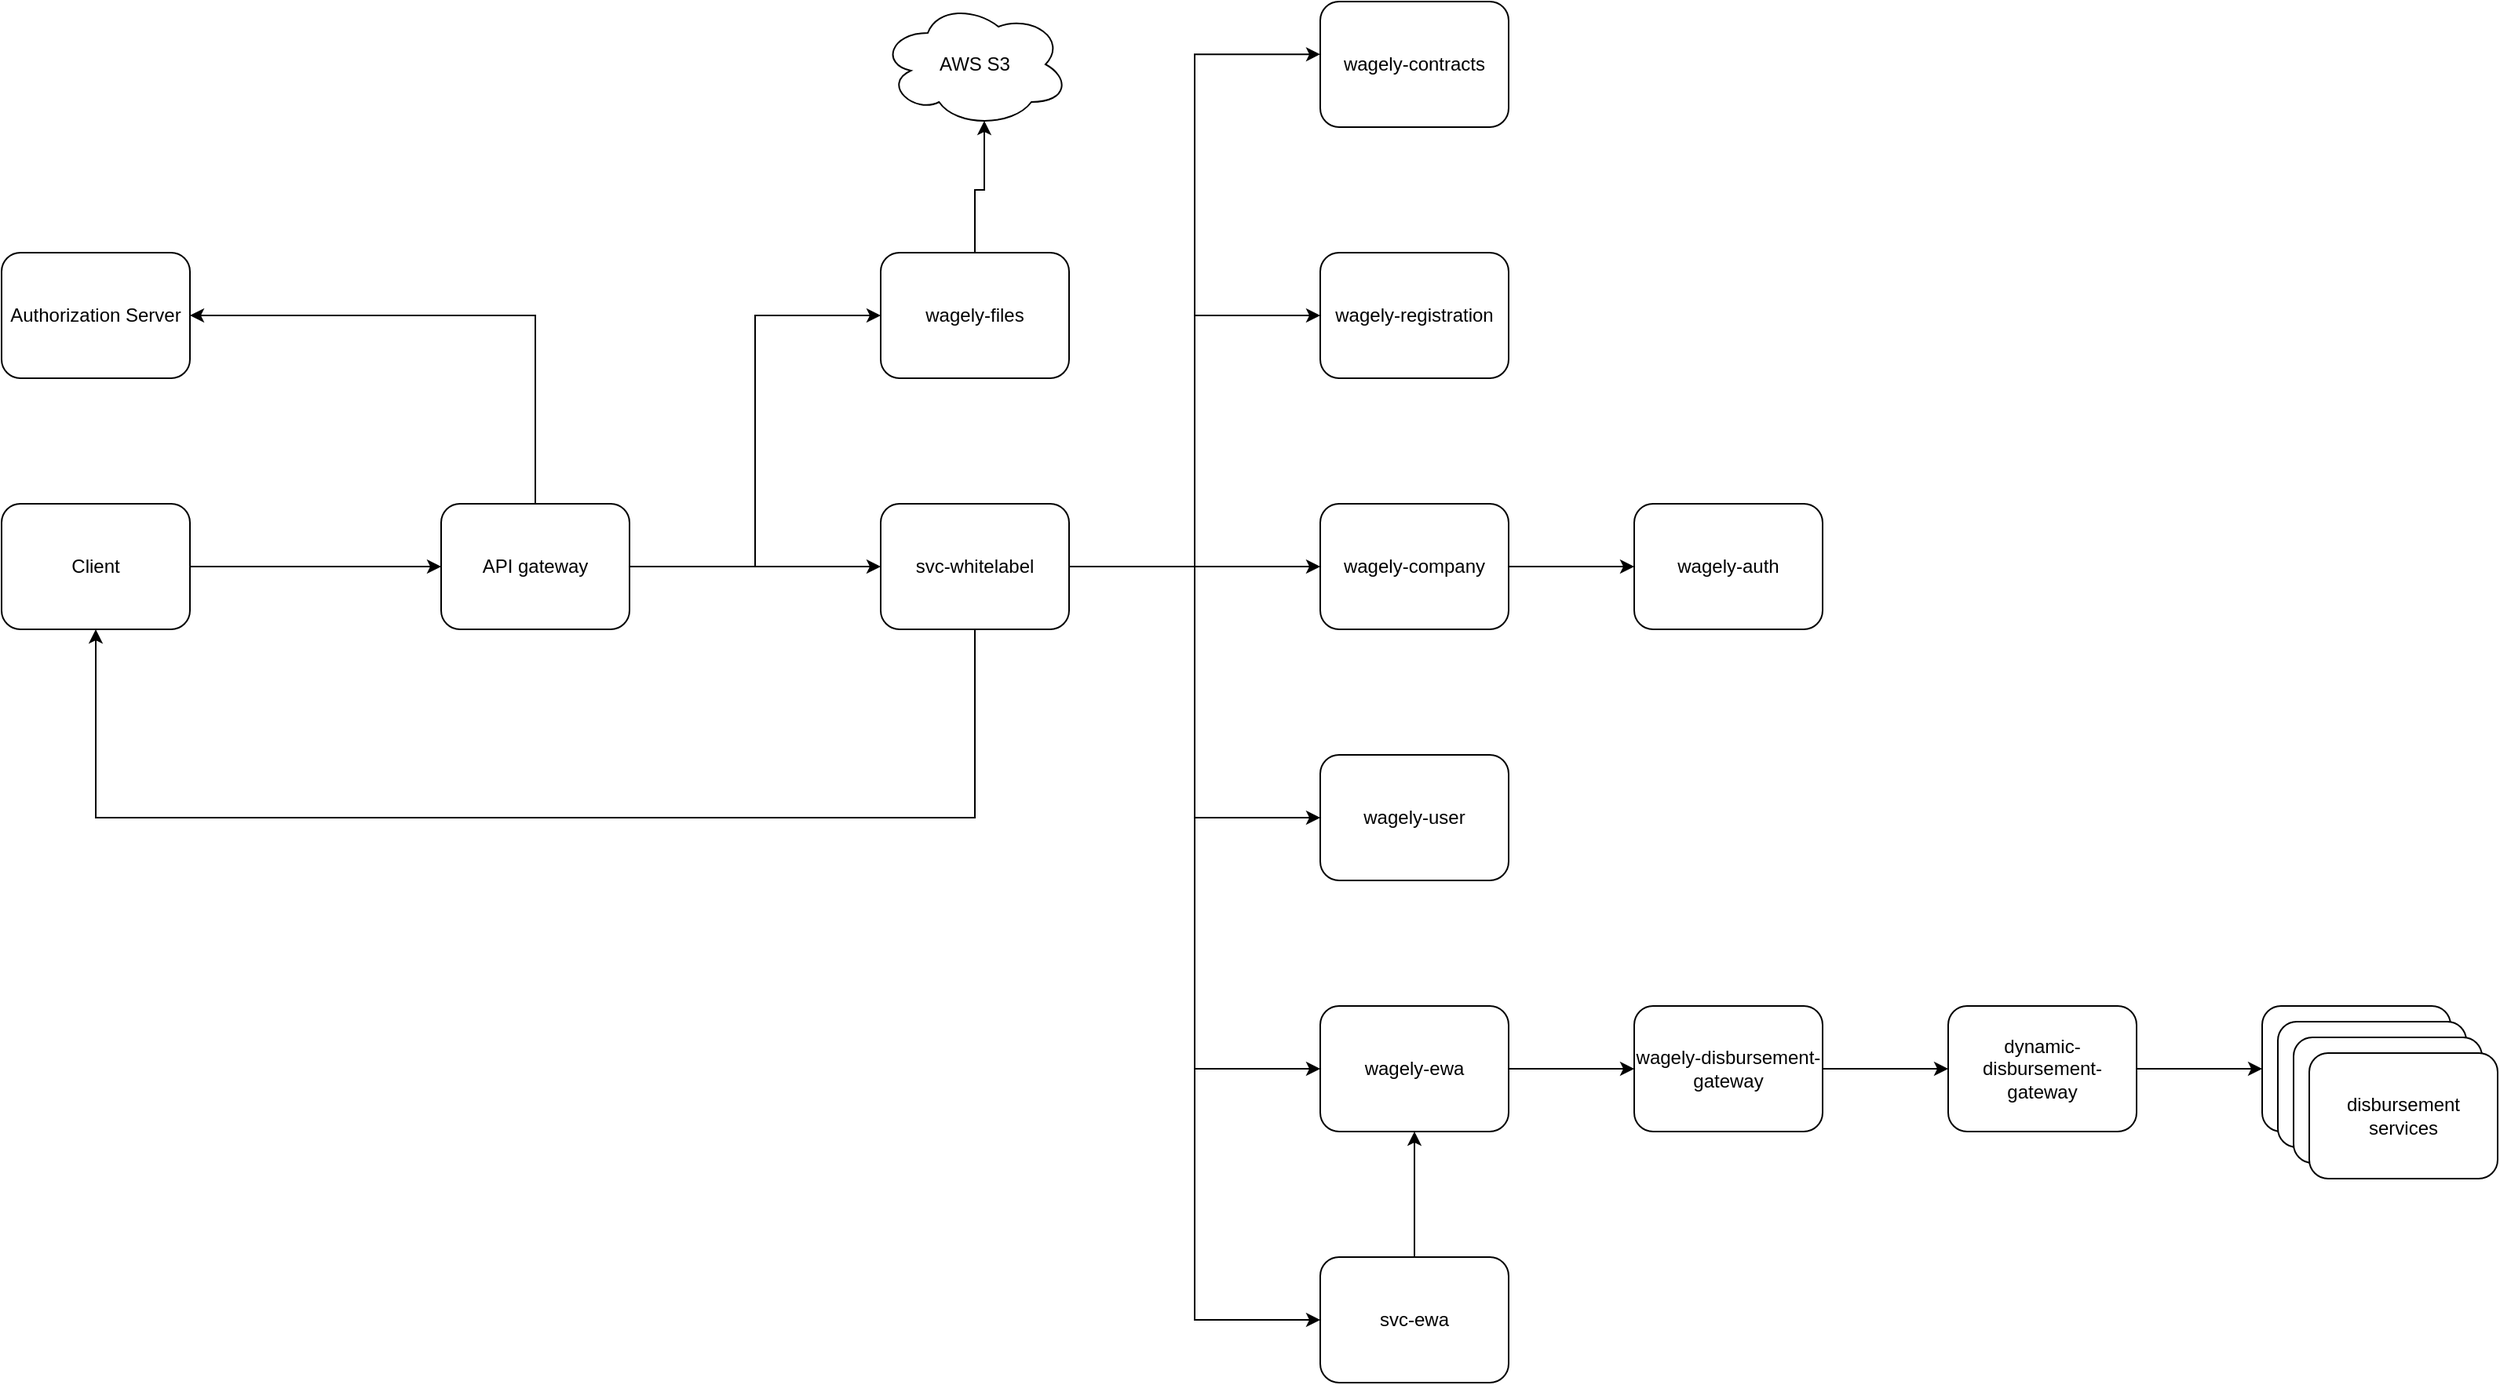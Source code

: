<mxfile version="21.3.4" type="google">
  <diagram name="Page-1" id="ZrHwVIgZ1f4iP7HDpWUH">
    <mxGraphModel grid="1" page="1" gridSize="10" guides="1" tooltips="1" connect="1" arrows="1" fold="1" pageScale="1" pageWidth="850" pageHeight="1100" math="0" shadow="0">
      <root>
        <mxCell id="0" />
        <mxCell id="1" parent="0" />
        <mxCell id="cRRBYh-hx51ZF3clhbCR-6" style="edgeStyle=orthogonalEdgeStyle;rounded=0;orthogonalLoop=1;jettySize=auto;html=1;exitX=1;exitY=0.5;exitDx=0;exitDy=0;" edge="1" parent="1" source="cRRBYh-hx51ZF3clhbCR-1" target="cRRBYh-hx51ZF3clhbCR-5">
          <mxGeometry relative="1" as="geometry" />
        </mxCell>
        <mxCell id="cRRBYh-hx51ZF3clhbCR-1" value="Client" style="rounded=1;whiteSpace=wrap;html=1;" vertex="1" parent="1">
          <mxGeometry x="-40" y="280" width="120" height="80" as="geometry" />
        </mxCell>
        <mxCell id="cRRBYh-hx51ZF3clhbCR-17" style="edgeStyle=orthogonalEdgeStyle;rounded=0;orthogonalLoop=1;jettySize=auto;html=1;exitX=1;exitY=0.5;exitDx=0;exitDy=0;entryX=0;entryY=0.5;entryDx=0;entryDy=0;" edge="1" parent="1" source="cRRBYh-hx51ZF3clhbCR-3" target="cRRBYh-hx51ZF3clhbCR-11">
          <mxGeometry relative="1" as="geometry" />
        </mxCell>
        <mxCell id="cRRBYh-hx51ZF3clhbCR-18" style="edgeStyle=orthogonalEdgeStyle;rounded=0;orthogonalLoop=1;jettySize=auto;html=1;exitX=1;exitY=0.5;exitDx=0;exitDy=0;entryX=0;entryY=0.5;entryDx=0;entryDy=0;" edge="1" parent="1" source="cRRBYh-hx51ZF3clhbCR-3" target="cRRBYh-hx51ZF3clhbCR-9">
          <mxGeometry relative="1" as="geometry" />
        </mxCell>
        <mxCell id="cRRBYh-hx51ZF3clhbCR-19" style="edgeStyle=orthogonalEdgeStyle;rounded=0;orthogonalLoop=1;jettySize=auto;html=1;exitX=1;exitY=0.5;exitDx=0;exitDy=0;entryX=0;entryY=0.42;entryDx=0;entryDy=0;entryPerimeter=0;" edge="1" parent="1" source="cRRBYh-hx51ZF3clhbCR-3" target="cRRBYh-hx51ZF3clhbCR-10">
          <mxGeometry relative="1" as="geometry" />
        </mxCell>
        <mxCell id="cRRBYh-hx51ZF3clhbCR-21" style="edgeStyle=orthogonalEdgeStyle;rounded=0;orthogonalLoop=1;jettySize=auto;html=1;exitX=1;exitY=0.5;exitDx=0;exitDy=0;entryX=0;entryY=0.5;entryDx=0;entryDy=0;" edge="1" parent="1" source="cRRBYh-hx51ZF3clhbCR-3" target="cRRBYh-hx51ZF3clhbCR-15">
          <mxGeometry relative="1" as="geometry" />
        </mxCell>
        <mxCell id="cRRBYh-hx51ZF3clhbCR-22" style="edgeStyle=orthogonalEdgeStyle;rounded=0;orthogonalLoop=1;jettySize=auto;html=1;exitX=1;exitY=0.5;exitDx=0;exitDy=0;entryX=0;entryY=0.5;entryDx=0;entryDy=0;" edge="1" parent="1" source="cRRBYh-hx51ZF3clhbCR-3" target="cRRBYh-hx51ZF3clhbCR-13">
          <mxGeometry relative="1" as="geometry" />
        </mxCell>
        <mxCell id="cRRBYh-hx51ZF3clhbCR-23" style="edgeStyle=orthogonalEdgeStyle;rounded=0;orthogonalLoop=1;jettySize=auto;html=1;exitX=1;exitY=0.5;exitDx=0;exitDy=0;entryX=0;entryY=0.5;entryDx=0;entryDy=0;" edge="1" parent="1" source="cRRBYh-hx51ZF3clhbCR-3" target="cRRBYh-hx51ZF3clhbCR-14">
          <mxGeometry relative="1" as="geometry" />
        </mxCell>
        <mxCell id="cRRBYh-hx51ZF3clhbCR-39" style="edgeStyle=orthogonalEdgeStyle;rounded=0;orthogonalLoop=1;jettySize=auto;html=1;exitX=0.5;exitY=1;exitDx=0;exitDy=0;entryX=0.5;entryY=1;entryDx=0;entryDy=0;" edge="1" parent="1" source="cRRBYh-hx51ZF3clhbCR-3" target="cRRBYh-hx51ZF3clhbCR-1">
          <mxGeometry relative="1" as="geometry">
            <Array as="points">
              <mxPoint x="580" y="480" />
              <mxPoint x="20" y="480" />
            </Array>
          </mxGeometry>
        </mxCell>
        <mxCell id="cRRBYh-hx51ZF3clhbCR-3" value="svc-whitelabel" style="rounded=1;whiteSpace=wrap;html=1;" vertex="1" parent="1">
          <mxGeometry x="520" y="280" width="120" height="80" as="geometry" />
        </mxCell>
        <mxCell id="cRRBYh-hx51ZF3clhbCR-4" value="Authorization Server" style="rounded=1;whiteSpace=wrap;html=1;" vertex="1" parent="1">
          <mxGeometry x="-40" y="120" width="120" height="80" as="geometry" />
        </mxCell>
        <mxCell id="cRRBYh-hx51ZF3clhbCR-7" style="edgeStyle=orthogonalEdgeStyle;rounded=0;orthogonalLoop=1;jettySize=auto;html=1;exitX=0.5;exitY=0;exitDx=0;exitDy=0;entryX=1;entryY=0.5;entryDx=0;entryDy=0;" edge="1" parent="1" source="cRRBYh-hx51ZF3clhbCR-5" target="cRRBYh-hx51ZF3clhbCR-4">
          <mxGeometry relative="1" as="geometry" />
        </mxCell>
        <mxCell id="cRRBYh-hx51ZF3clhbCR-8" style="edgeStyle=orthogonalEdgeStyle;rounded=0;orthogonalLoop=1;jettySize=auto;html=1;exitX=1;exitY=0.5;exitDx=0;exitDy=0;" edge="1" parent="1" source="cRRBYh-hx51ZF3clhbCR-5" target="cRRBYh-hx51ZF3clhbCR-3">
          <mxGeometry relative="1" as="geometry" />
        </mxCell>
        <mxCell id="cRRBYh-hx51ZF3clhbCR-36" style="edgeStyle=orthogonalEdgeStyle;rounded=0;orthogonalLoop=1;jettySize=auto;html=1;exitX=1;exitY=0.5;exitDx=0;exitDy=0;entryX=0;entryY=0.5;entryDx=0;entryDy=0;" edge="1" parent="1" source="cRRBYh-hx51ZF3clhbCR-5" target="cRRBYh-hx51ZF3clhbCR-16">
          <mxGeometry relative="1" as="geometry" />
        </mxCell>
        <mxCell id="cRRBYh-hx51ZF3clhbCR-5" value="API gateway" style="rounded=1;whiteSpace=wrap;html=1;" vertex="1" parent="1">
          <mxGeometry x="240" y="280" width="120" height="80" as="geometry" />
        </mxCell>
        <mxCell id="cRRBYh-hx51ZF3clhbCR-9" value="wagely-registration" style="rounded=1;whiteSpace=wrap;html=1;" vertex="1" parent="1">
          <mxGeometry x="800" y="120" width="120" height="80" as="geometry" />
        </mxCell>
        <mxCell id="cRRBYh-hx51ZF3clhbCR-10" value="wagely-contracts&lt;br&gt;" style="rounded=1;whiteSpace=wrap;html=1;" vertex="1" parent="1">
          <mxGeometry x="800" y="-40" width="120" height="80" as="geometry" />
        </mxCell>
        <mxCell id="cRRBYh-hx51ZF3clhbCR-24" style="edgeStyle=orthogonalEdgeStyle;rounded=0;orthogonalLoop=1;jettySize=auto;html=1;exitX=1;exitY=0.5;exitDx=0;exitDy=0;entryX=0;entryY=0.5;entryDx=0;entryDy=0;" edge="1" parent="1" source="cRRBYh-hx51ZF3clhbCR-11" target="cRRBYh-hx51ZF3clhbCR-12">
          <mxGeometry relative="1" as="geometry" />
        </mxCell>
        <mxCell id="cRRBYh-hx51ZF3clhbCR-11" value="wagely-company" style="rounded=1;whiteSpace=wrap;html=1;" vertex="1" parent="1">
          <mxGeometry x="800" y="280" width="120" height="80" as="geometry" />
        </mxCell>
        <mxCell id="cRRBYh-hx51ZF3clhbCR-12" value="wagely-auth" style="rounded=1;whiteSpace=wrap;html=1;" vertex="1" parent="1">
          <mxGeometry x="1000" y="280" width="120" height="80" as="geometry" />
        </mxCell>
        <mxCell id="cRRBYh-hx51ZF3clhbCR-32" style="edgeStyle=orthogonalEdgeStyle;rounded=0;orthogonalLoop=1;jettySize=auto;html=1;exitX=1;exitY=0.5;exitDx=0;exitDy=0;entryX=0;entryY=0.5;entryDx=0;entryDy=0;" edge="1" parent="1" source="cRRBYh-hx51ZF3clhbCR-13" target="cRRBYh-hx51ZF3clhbCR-26">
          <mxGeometry relative="1" as="geometry" />
        </mxCell>
        <mxCell id="cRRBYh-hx51ZF3clhbCR-13" value="wagely-ewa" style="rounded=1;whiteSpace=wrap;html=1;" vertex="1" parent="1">
          <mxGeometry x="800" y="600" width="120" height="80" as="geometry" />
        </mxCell>
        <mxCell id="cRRBYh-hx51ZF3clhbCR-25" style="edgeStyle=orthogonalEdgeStyle;rounded=0;orthogonalLoop=1;jettySize=auto;html=1;exitX=0.5;exitY=0;exitDx=0;exitDy=0;entryX=0.5;entryY=1;entryDx=0;entryDy=0;" edge="1" parent="1" source="cRRBYh-hx51ZF3clhbCR-14" target="cRRBYh-hx51ZF3clhbCR-13">
          <mxGeometry relative="1" as="geometry" />
        </mxCell>
        <mxCell id="cRRBYh-hx51ZF3clhbCR-14" value="svc-ewa" style="rounded=1;whiteSpace=wrap;html=1;" vertex="1" parent="1">
          <mxGeometry x="800" y="760" width="120" height="80" as="geometry" />
        </mxCell>
        <mxCell id="cRRBYh-hx51ZF3clhbCR-15" value="wagely-user" style="rounded=1;whiteSpace=wrap;html=1;" vertex="1" parent="1">
          <mxGeometry x="800" y="440" width="120" height="80" as="geometry" />
        </mxCell>
        <mxCell id="cRRBYh-hx51ZF3clhbCR-38" style="edgeStyle=orthogonalEdgeStyle;rounded=0;orthogonalLoop=1;jettySize=auto;html=1;exitX=0.5;exitY=0;exitDx=0;exitDy=0;entryX=0.55;entryY=0.95;entryDx=0;entryDy=0;entryPerimeter=0;" edge="1" parent="1" source="cRRBYh-hx51ZF3clhbCR-16" target="cRRBYh-hx51ZF3clhbCR-37">
          <mxGeometry relative="1" as="geometry" />
        </mxCell>
        <mxCell id="cRRBYh-hx51ZF3clhbCR-16" value="wagely-files" style="rounded=1;whiteSpace=wrap;html=1;" vertex="1" parent="1">
          <mxGeometry x="520" y="120" width="120" height="80" as="geometry" />
        </mxCell>
        <mxCell id="cRRBYh-hx51ZF3clhbCR-33" style="edgeStyle=orthogonalEdgeStyle;rounded=0;orthogonalLoop=1;jettySize=auto;html=1;exitX=1;exitY=0.5;exitDx=0;exitDy=0;entryX=0;entryY=0.5;entryDx=0;entryDy=0;" edge="1" parent="1" source="cRRBYh-hx51ZF3clhbCR-26" target="cRRBYh-hx51ZF3clhbCR-27">
          <mxGeometry relative="1" as="geometry" />
        </mxCell>
        <mxCell id="cRRBYh-hx51ZF3clhbCR-26" value="wagely-disbursement-gateway" style="rounded=1;whiteSpace=wrap;html=1;" vertex="1" parent="1">
          <mxGeometry x="1000" y="600" width="120" height="80" as="geometry" />
        </mxCell>
        <mxCell id="cRRBYh-hx51ZF3clhbCR-34" style="edgeStyle=orthogonalEdgeStyle;rounded=0;orthogonalLoop=1;jettySize=auto;html=1;exitX=1;exitY=0.5;exitDx=0;exitDy=0;entryX=0;entryY=0.5;entryDx=0;entryDy=0;" edge="1" parent="1" source="cRRBYh-hx51ZF3clhbCR-27" target="cRRBYh-hx51ZF3clhbCR-28">
          <mxGeometry relative="1" as="geometry" />
        </mxCell>
        <mxCell id="cRRBYh-hx51ZF3clhbCR-27" value="dynamic-disbursement-gateway" style="rounded=1;whiteSpace=wrap;html=1;" vertex="1" parent="1">
          <mxGeometry x="1200" y="600" width="120" height="80" as="geometry" />
        </mxCell>
        <mxCell id="cRRBYh-hx51ZF3clhbCR-28" value="" style="rounded=1;whiteSpace=wrap;html=1;" vertex="1" parent="1">
          <mxGeometry x="1400" y="600" width="120" height="80" as="geometry" />
        </mxCell>
        <mxCell id="cRRBYh-hx51ZF3clhbCR-29" value="" style="rounded=1;whiteSpace=wrap;html=1;" vertex="1" parent="1">
          <mxGeometry x="1410" y="610" width="120" height="80" as="geometry" />
        </mxCell>
        <mxCell id="cRRBYh-hx51ZF3clhbCR-30" value="" style="rounded=1;whiteSpace=wrap;html=1;" vertex="1" parent="1">
          <mxGeometry x="1420" y="620" width="120" height="80" as="geometry" />
        </mxCell>
        <mxCell id="cRRBYh-hx51ZF3clhbCR-31" value="disbursement services" style="rounded=1;whiteSpace=wrap;html=1;" vertex="1" parent="1">
          <mxGeometry x="1430" y="630" width="120" height="80" as="geometry" />
        </mxCell>
        <mxCell id="cRRBYh-hx51ZF3clhbCR-37" value="AWS S3" style="ellipse;shape=cloud;whiteSpace=wrap;html=1;" vertex="1" parent="1">
          <mxGeometry x="520" y="-40" width="120" height="80" as="geometry" />
        </mxCell>
      </root>
    </mxGraphModel>
  </diagram>
</mxfile>
